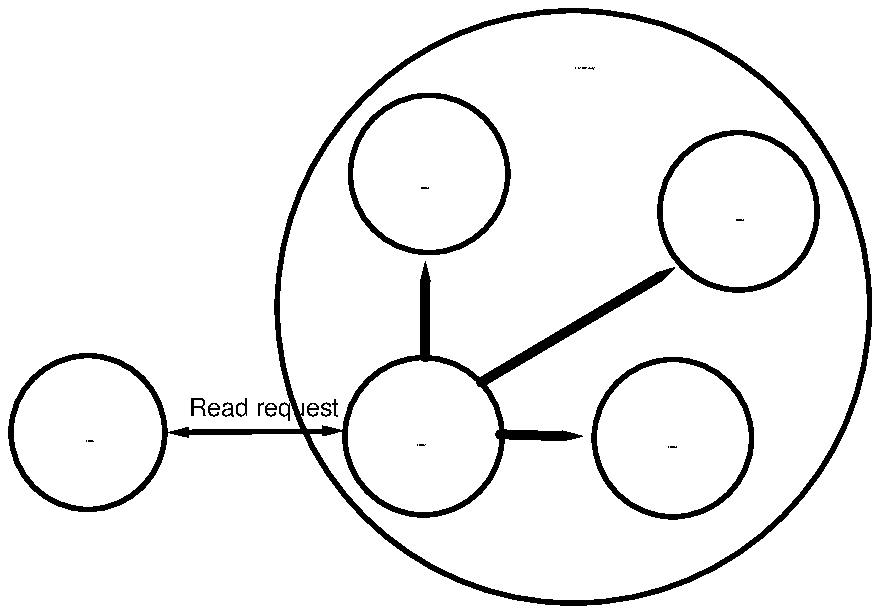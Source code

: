...\" @OSF_COPYRIGHT@
...\" COPYRIGHT NOTICE
...\" Copyright (c) 1990, 1991, 1992, 1993 Open Software Foundation, Inc.
...\" ALL RIGHTS RESERVED (DCE).  See the file named COPYRIGHT.DCE in the
...\" src directory for the full copyright text.
...\" 
...\" HISTORY
...\" $Log: fig12.multicast.pic,v $
...\" Revision 1.1.2.1  1994/08/04  21:01:45  hal
...\" 	Create DCE GDS Admin Gd & Ref from GDS parts of Adm Gd & Cmd Ref; fix log
...\" 	[1994/08/04  20:36:54  hal]
...\"
...\" Revision 1.1.2.5  1993/01/28  19:08:30  dbelch
...\" 	Embedding copyright notice
...\" 	[1993/01/28  18:35:54  dbelch]
...\" 
...\" Revision 1.1.2.4  1993/01/10  23:10:38  rnollman
...\" 	fixes after Dublin edit
...\" 	[1993/01/10  23:10:14  rnollman]
...\" 
...\" Revision 1.1.2.3  1992/11/19  21:59:30  rnollman
...\" 	update illustration
...\" 	[1992/11/19  21:58:55  rnollman]
...\" 
...\" Revision 1.1.2.2  1992/10/27  18:44:06  rnollman
...\" 	work in progress
...\" 	[1992/10/27  18:43:21  rnollman]
...\" 
...\" $EndLog$
.PS
scale = 106.667
.ps 40
circle radius 42 at 223, 229
.ps 80
line ->  from 261, 90 \
	to 305, 89 
line ->  from 251, 118 \
	to 354, 179 
line ->  from 221, 131 \
	to 221, 182 
.ps 40
circle radius 42 at 388, 209
.ps 10
"\fH\s9Read request\s0\fP"  at 135, 103
"\f(HB\s13DSA4\s0\fP"  at 353, 86
"\f(HB\s13DSA3\s0\fP"  at 389, 207
"\f(HB\s13DSA1\s0\fP"  at 219, 87
"\f(HB\s13DSA2\s0\fP"  at 221, 224
.ps 40
circle radius 158 at 300, 158
line <->  from 84, 91 \
	to 177, 92 
circle radius 42 at 220, 89
circle radius 41 at 41, 91
circle radius 42 at 353, 88
.ps 10
"\f(HB\s13DUA\s0\fP"  at 42, 89
"\f(HB\s10The Directory\s0\fP"  at 306, 288
.PE
